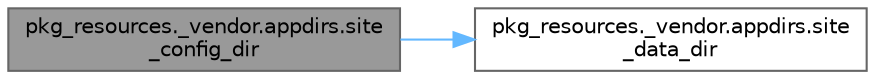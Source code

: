 digraph "pkg_resources._vendor.appdirs.site_config_dir"
{
 // LATEX_PDF_SIZE
  bgcolor="transparent";
  edge [fontname=Helvetica,fontsize=10,labelfontname=Helvetica,labelfontsize=10];
  node [fontname=Helvetica,fontsize=10,shape=box,height=0.2,width=0.4];
  rankdir="LR";
  Node1 [id="Node000001",label="pkg_resources._vendor.appdirs.site\l_config_dir",height=0.2,width=0.4,color="gray40", fillcolor="grey60", style="filled", fontcolor="black",tooltip=" "];
  Node1 -> Node2 [id="edge1_Node000001_Node000002",color="steelblue1",style="solid",tooltip=" "];
  Node2 [id="Node000002",label="pkg_resources._vendor.appdirs.site\l_data_dir",height=0.2,width=0.4,color="grey40", fillcolor="white", style="filled",URL="$namespacepkg__resources_1_1__vendor_1_1appdirs.html#ada80001bb3005b2de5750ebeb5cdc345",tooltip=" "];
}
